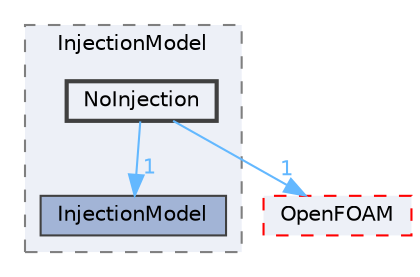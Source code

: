 digraph "src/lagrangian/intermediate/submodels/Kinematic/InjectionModel/NoInjection"
{
 // LATEX_PDF_SIZE
  bgcolor="transparent";
  edge [fontname=Helvetica,fontsize=10,labelfontname=Helvetica,labelfontsize=10];
  node [fontname=Helvetica,fontsize=10,shape=box,height=0.2,width=0.4];
  compound=true
  subgraph clusterdir_2c52a1c2f0c7ead309c5b735cade1a7e {
    graph [ bgcolor="#edf0f7", pencolor="grey50", label="InjectionModel", fontname=Helvetica,fontsize=10 style="filled,dashed", URL="dir_2c52a1c2f0c7ead309c5b735cade1a7e.html",tooltip=""]
  dir_ee3de75dfe155d4ca6e4529231428527 [label="InjectionModel", fillcolor="#a2b4d6", color="grey25", style="filled", URL="dir_ee3de75dfe155d4ca6e4529231428527.html",tooltip=""];
  dir_cd9920d3eff7424ae6dc764434f18aad [label="NoInjection", fillcolor="#edf0f7", color="grey25", style="filled,bold", URL="dir_cd9920d3eff7424ae6dc764434f18aad.html",tooltip=""];
  }
  dir_c5473ff19b20e6ec4dfe5c310b3778a8 [label="OpenFOAM", fillcolor="#edf0f7", color="red", style="filled,dashed", URL="dir_c5473ff19b20e6ec4dfe5c310b3778a8.html",tooltip=""];
  dir_cd9920d3eff7424ae6dc764434f18aad->dir_c5473ff19b20e6ec4dfe5c310b3778a8 [headlabel="1", labeldistance=1.5 headhref="dir_002552_002695.html" href="dir_002552_002695.html" color="steelblue1" fontcolor="steelblue1"];
  dir_cd9920d3eff7424ae6dc764434f18aad->dir_ee3de75dfe155d4ca6e4529231428527 [headlabel="1", labeldistance=1.5 headhref="dir_002552_001856.html" href="dir_002552_001856.html" color="steelblue1" fontcolor="steelblue1"];
}
